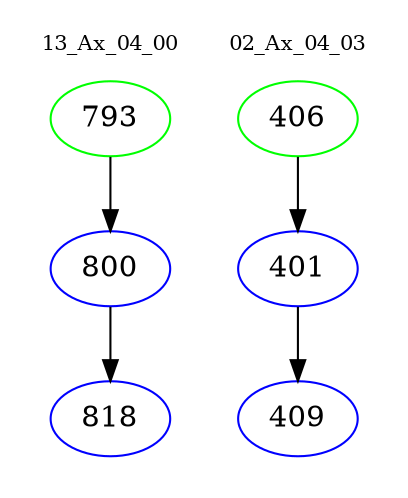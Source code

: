 digraph{
subgraph cluster_0 {
color = white
label = "13_Ax_04_00";
fontsize=10;
T0_793 [label="793", color="green"]
T0_793 -> T0_800 [color="black"]
T0_800 [label="800", color="blue"]
T0_800 -> T0_818 [color="black"]
T0_818 [label="818", color="blue"]
}
subgraph cluster_1 {
color = white
label = "02_Ax_04_03";
fontsize=10;
T1_406 [label="406", color="green"]
T1_406 -> T1_401 [color="black"]
T1_401 [label="401", color="blue"]
T1_401 -> T1_409 [color="black"]
T1_409 [label="409", color="blue"]
}
}
